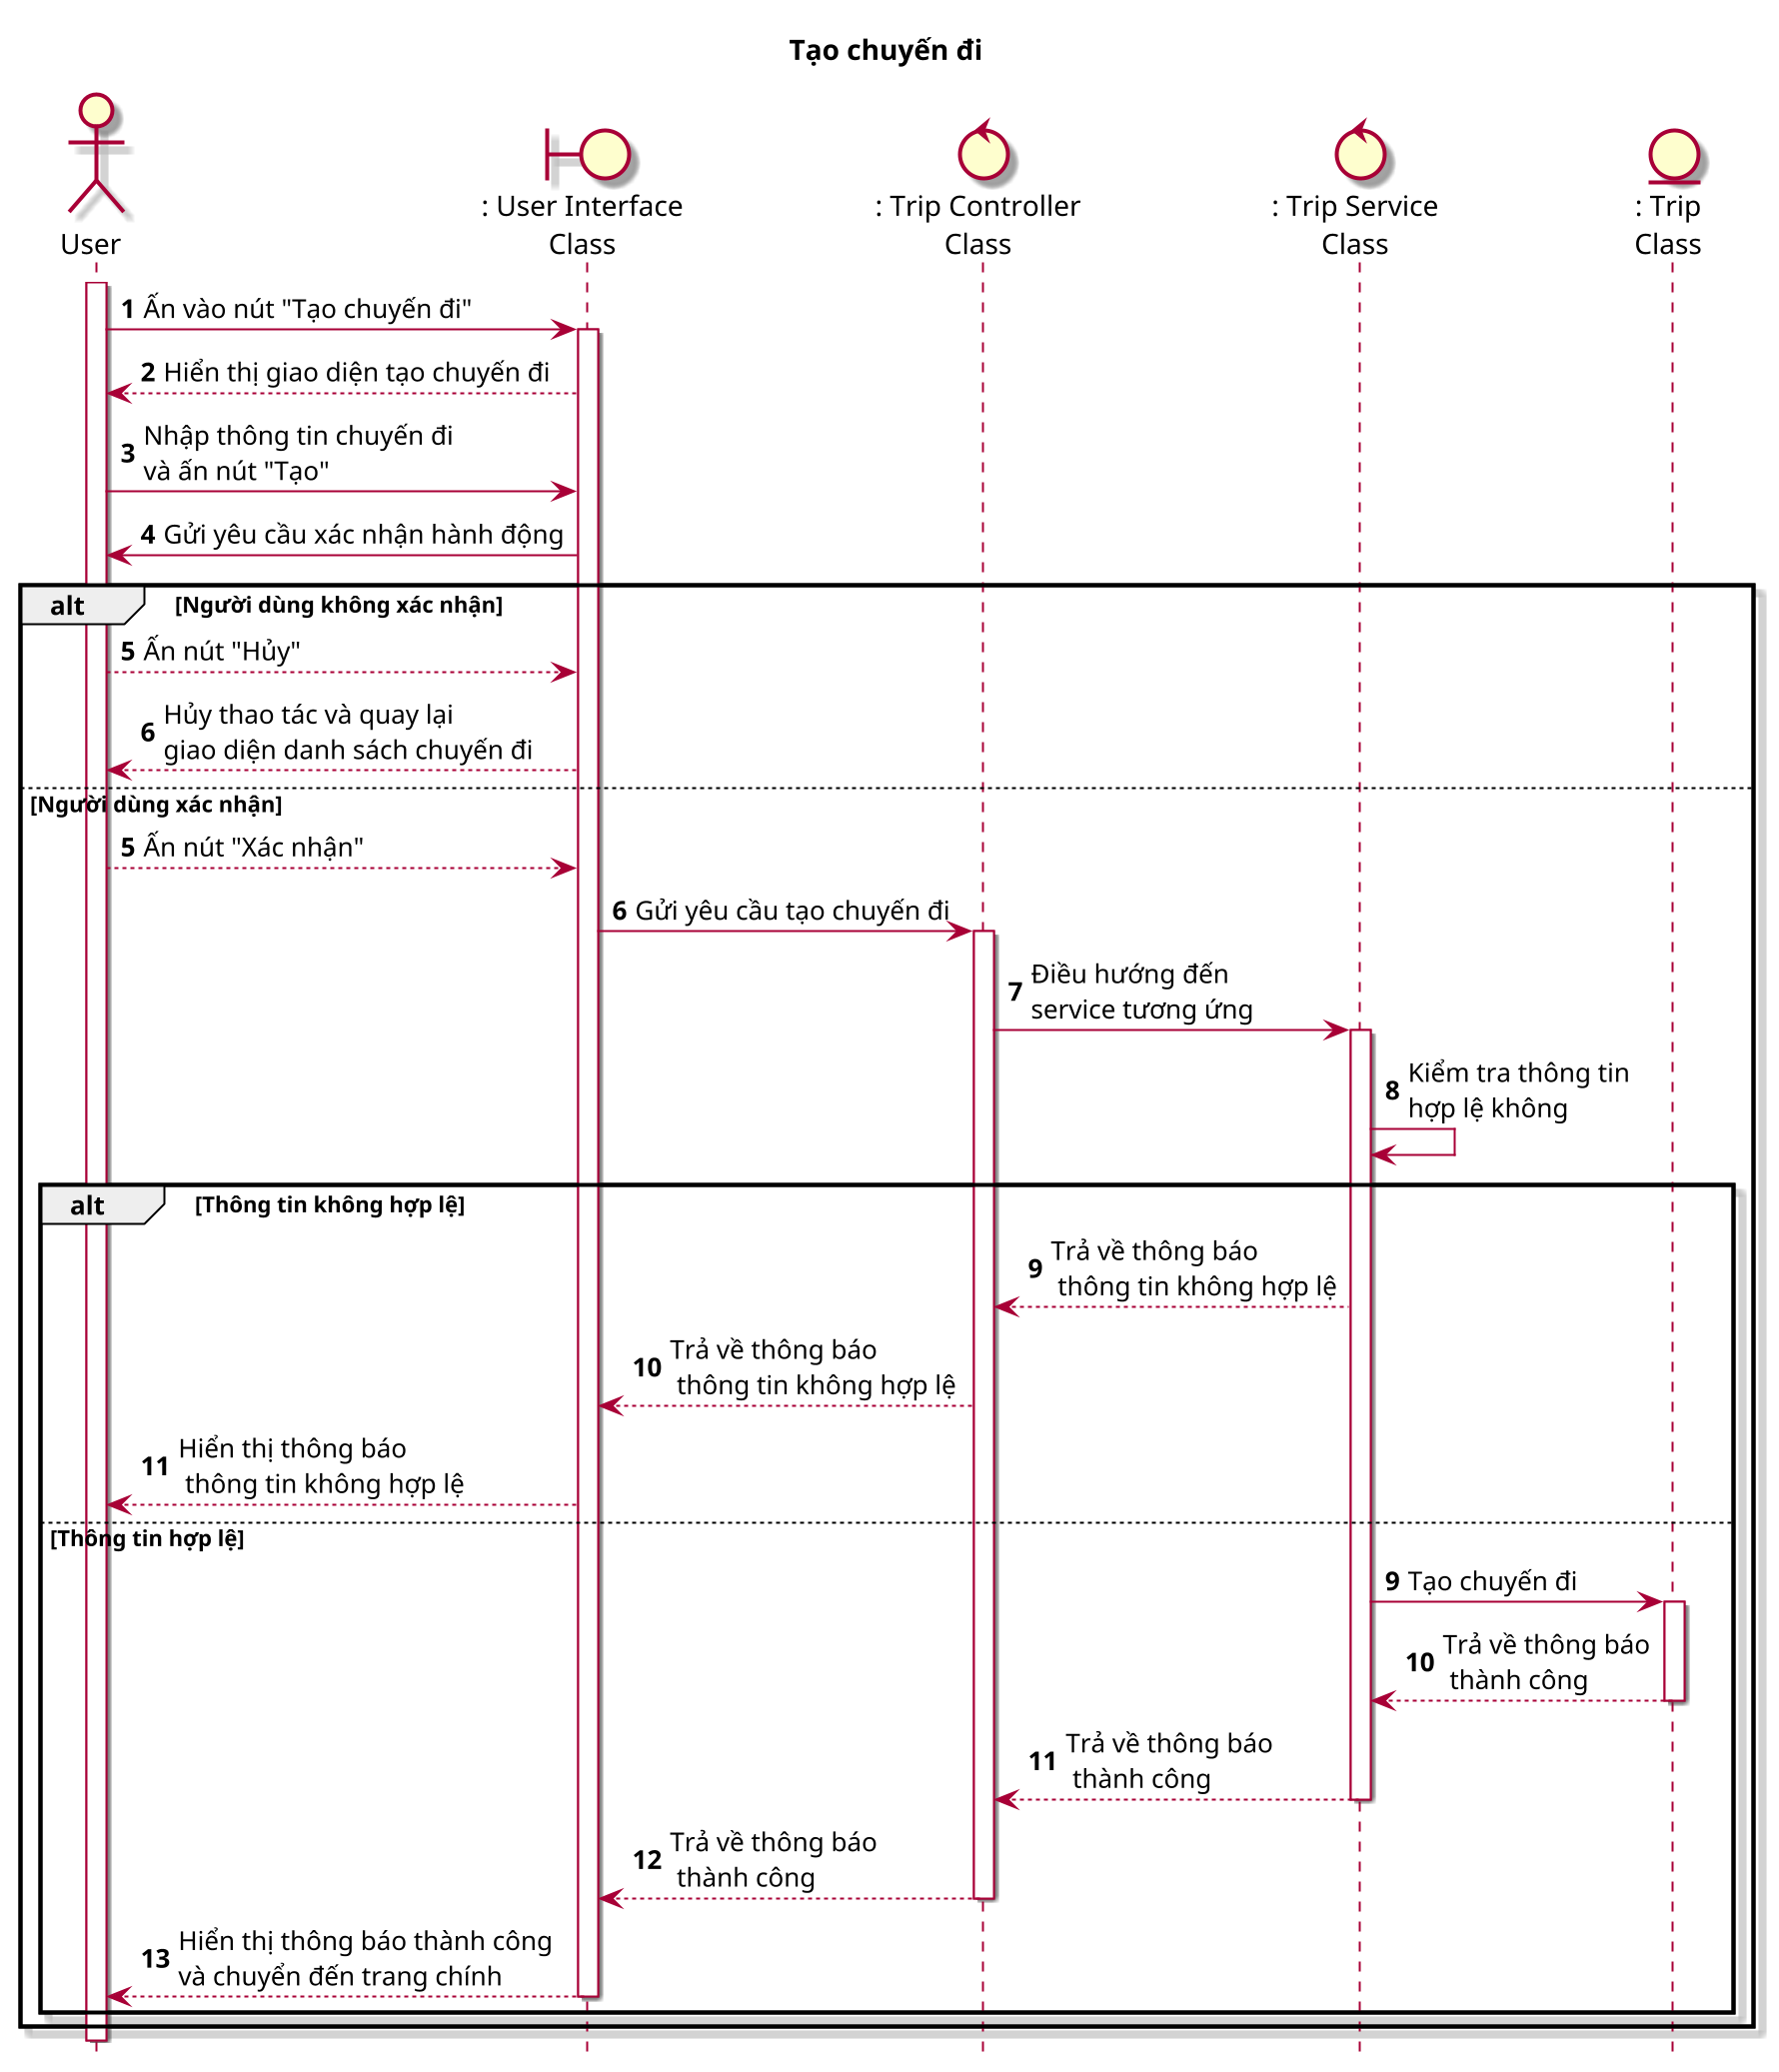 @startuml TaoChuyenDi

title Tạo chuyến đi

skin rose
scale 2
hide footbox

actor User as user
boundary ": User Interface\nClass" as ui
control ": Trip Controller\nClass" as tc
control ": Trip Service\nClass" as ts
entity ": Trip\nClass" as t

autonumber
user++
user -> ui++ : Ấn vào nút "Tạo chuyến đi"
ui --> user : Hiển thị giao diện tạo chuyến đi
user -> ui : Nhập thông tin chuyến đi\nvà ấn nút "Tạo"
ui -> user : Gửi yêu cầu xác nhận hành động
alt Người dùng không xác nhận
    user --> ui : Ấn nút "Hủy"
    ui --> user : Hủy thao tác và quay lại\ngiao diện danh sách chuyến đi
else Người dùng xác nhận
    autonumber 5
    user --> ui: Ấn nút "Xác nhận"
    ui -> tc++ : Gửi yêu cầu tạo chuyến đi
    tc -> ts++ : Điều hướng đến\nservice tương ứng
    ts -> ts : Kiểm tra thông tin\nhợp lệ không
    alt Thông tin không hợp lệ
        ts --> tc : Trả về thông báo\n thông tin không hợp lệ
        tc --> ui : Trả về thông báo\n thông tin không hợp lệ
        ui --> user : Hiển thị thông báo\n thông tin không hợp lệ
    else Thông tin hợp lệ
        autonumber 9
        ts -> t++ : Tạo chuyến đi
        t --> ts-- : Trả về thông báo\n thành công
        ts --> tc-- : Trả về thông báo\n thành công
        tc --> ui-- : Trả về thông báo\n thành công
        ui --> user-- : Hiển thị thông báo thành công\nvà chuyển đến trang chính
    end
end
user --

@enduml